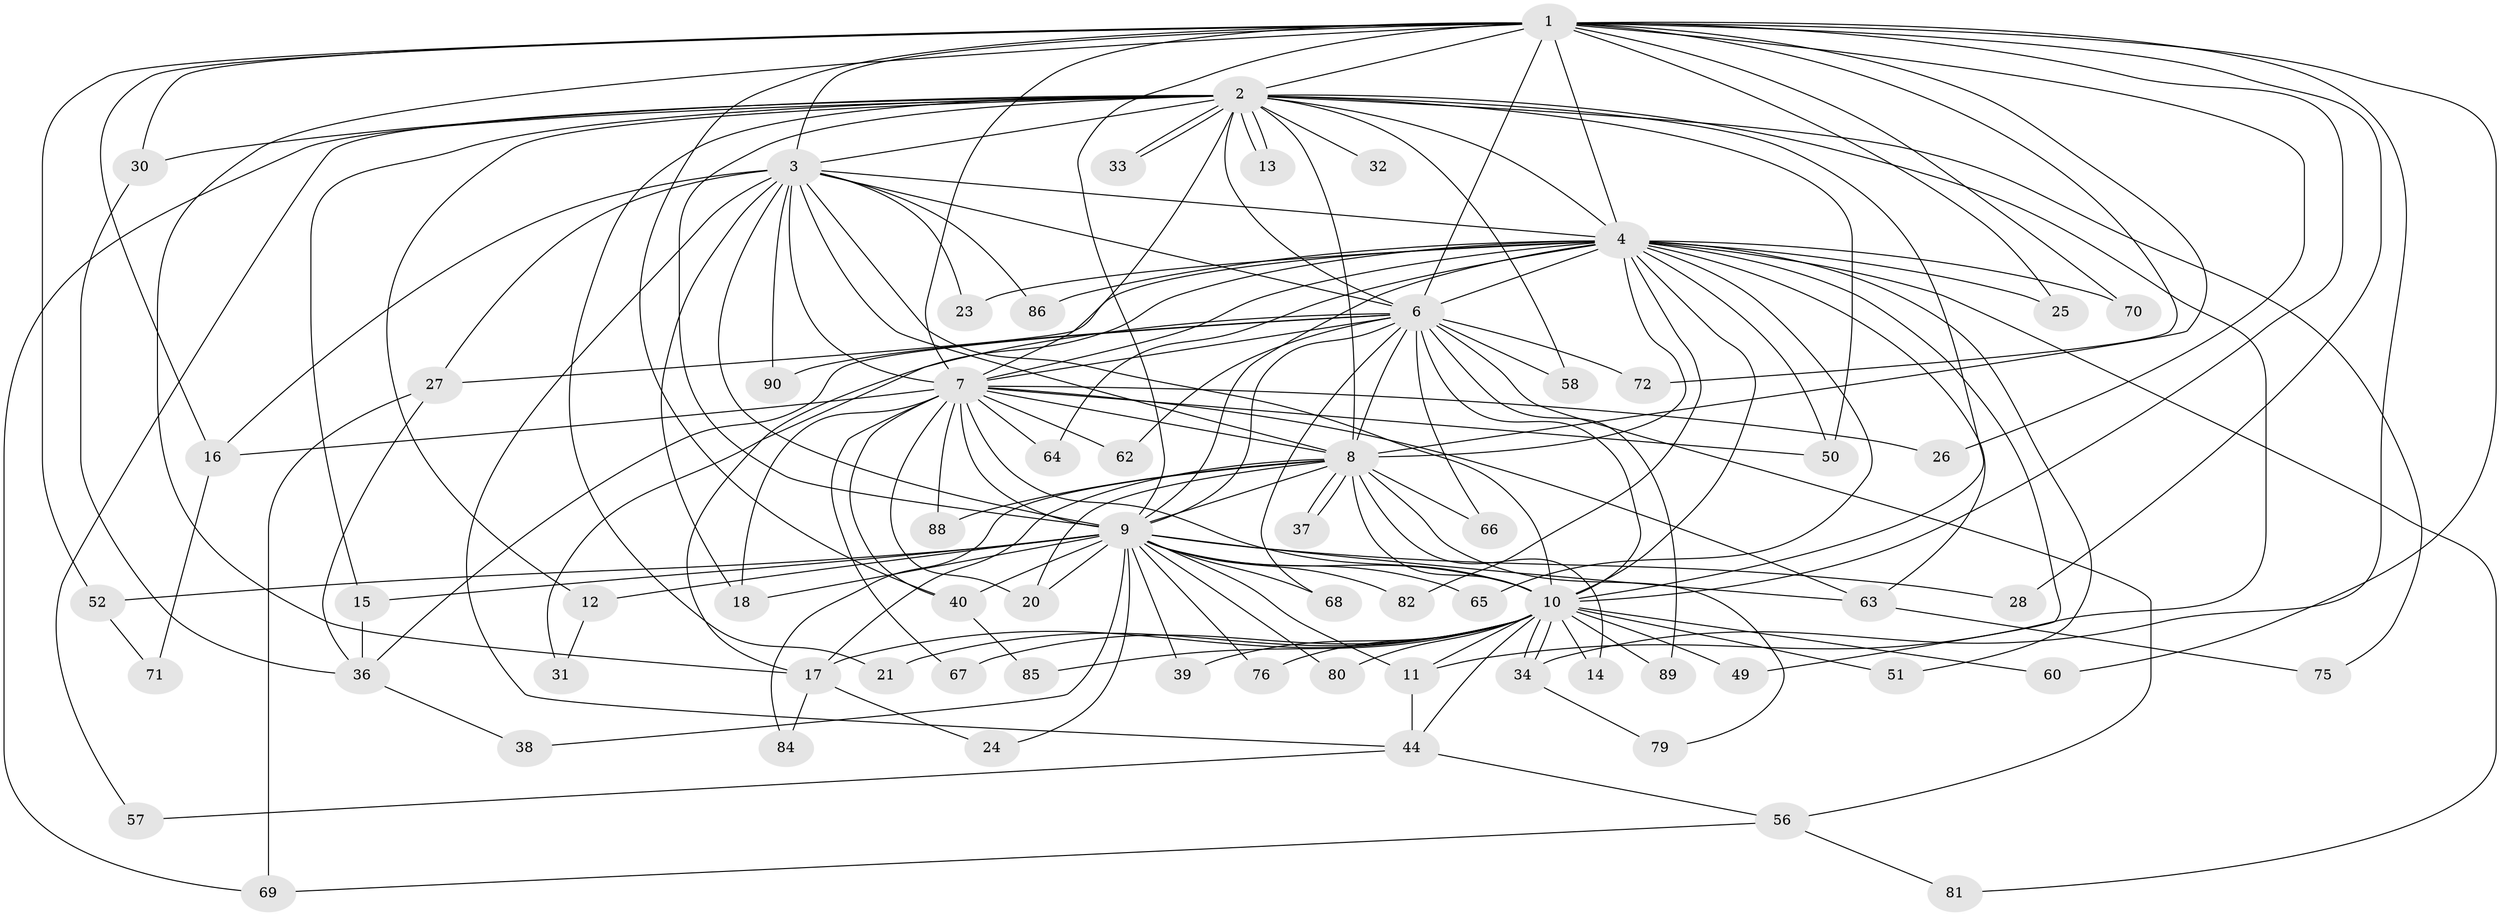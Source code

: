 // Generated by graph-tools (version 1.1) at 2025/23/03/03/25 07:23:42]
// undirected, 67 vertices, 165 edges
graph export_dot {
graph [start="1"]
  node [color=gray90,style=filled];
  1 [super="+55"];
  2 [super="+5"];
  3 [super="+22"];
  4 [super="+45"];
  6 [super="+48"];
  7 [super="+29"];
  8 [super="+35"];
  9 [super="+59"];
  10 [super="+61"];
  11 [super="+47"];
  12 [super="+43"];
  13;
  14;
  15;
  16 [super="+19"];
  17 [super="+74"];
  18 [super="+73"];
  20 [super="+87"];
  21;
  23;
  24;
  25;
  26;
  27;
  28;
  30 [super="+46"];
  31;
  32;
  33;
  34 [super="+41"];
  36 [super="+42"];
  37;
  38;
  39;
  40 [super="+53"];
  44 [super="+54"];
  49;
  50 [super="+83"];
  51;
  52;
  56 [super="+77"];
  57;
  58;
  60;
  62;
  63 [super="+78"];
  64;
  65;
  66;
  67;
  68;
  69;
  70;
  71;
  72;
  75;
  76;
  79;
  80;
  81;
  82;
  84;
  85;
  86;
  88;
  89;
  90;
  1 -- 2 [weight=2];
  1 -- 3;
  1 -- 4;
  1 -- 6;
  1 -- 7;
  1 -- 8;
  1 -- 9;
  1 -- 10;
  1 -- 16;
  1 -- 17;
  1 -- 25;
  1 -- 26;
  1 -- 28;
  1 -- 30;
  1 -- 40;
  1 -- 52;
  1 -- 60;
  1 -- 70;
  1 -- 72;
  1 -- 34;
  2 -- 3 [weight=2];
  2 -- 4 [weight=2];
  2 -- 6 [weight=2];
  2 -- 7 [weight=2];
  2 -- 8 [weight=2];
  2 -- 9 [weight=2];
  2 -- 10 [weight=3];
  2 -- 13;
  2 -- 13;
  2 -- 15;
  2 -- 21;
  2 -- 32 [weight=2];
  2 -- 33;
  2 -- 33;
  2 -- 50;
  2 -- 57;
  2 -- 58;
  2 -- 69;
  2 -- 75;
  2 -- 11;
  2 -- 12;
  2 -- 30 [weight=2];
  3 -- 4 [weight=2];
  3 -- 6;
  3 -- 7;
  3 -- 8;
  3 -- 9 [weight=2];
  3 -- 10;
  3 -- 16;
  3 -- 23;
  3 -- 86;
  3 -- 90;
  3 -- 44;
  3 -- 27;
  3 -- 18;
  4 -- 6;
  4 -- 7;
  4 -- 8;
  4 -- 9;
  4 -- 10 [weight=2];
  4 -- 23;
  4 -- 25;
  4 -- 27;
  4 -- 50;
  4 -- 63;
  4 -- 81;
  4 -- 86;
  4 -- 64;
  4 -- 65;
  4 -- 70;
  4 -- 49;
  4 -- 82;
  4 -- 51;
  4 -- 17;
  6 -- 7;
  6 -- 8;
  6 -- 9;
  6 -- 10;
  6 -- 31;
  6 -- 58;
  6 -- 62;
  6 -- 66;
  6 -- 68;
  6 -- 72;
  6 -- 89;
  6 -- 90;
  6 -- 56;
  6 -- 36;
  7 -- 8 [weight=2];
  7 -- 9;
  7 -- 10;
  7 -- 18;
  7 -- 20;
  7 -- 26;
  7 -- 40;
  7 -- 62;
  7 -- 64;
  7 -- 67;
  7 -- 88;
  7 -- 63;
  7 -- 16;
  7 -- 50;
  8 -- 9;
  8 -- 10;
  8 -- 14;
  8 -- 37;
  8 -- 37;
  8 -- 66;
  8 -- 79;
  8 -- 88;
  8 -- 17;
  8 -- 84;
  8 -- 20;
  9 -- 10;
  9 -- 12 [weight=2];
  9 -- 15;
  9 -- 18;
  9 -- 20;
  9 -- 24;
  9 -- 28;
  9 -- 38;
  9 -- 39;
  9 -- 52;
  9 -- 63;
  9 -- 65;
  9 -- 68;
  9 -- 76;
  9 -- 80;
  9 -- 82;
  9 -- 11;
  9 -- 40;
  10 -- 11;
  10 -- 14;
  10 -- 17;
  10 -- 21;
  10 -- 34;
  10 -- 34;
  10 -- 39;
  10 -- 44;
  10 -- 49;
  10 -- 51;
  10 -- 60;
  10 -- 67;
  10 -- 76;
  10 -- 80;
  10 -- 85;
  10 -- 89;
  11 -- 44;
  12 -- 31;
  15 -- 36;
  16 -- 71;
  17 -- 24;
  17 -- 84;
  27 -- 69;
  27 -- 36;
  30 -- 36;
  34 -- 79;
  36 -- 38;
  40 -- 85;
  44 -- 57;
  44 -- 56;
  52 -- 71;
  56 -- 81;
  56 -- 69;
  63 -- 75;
}
